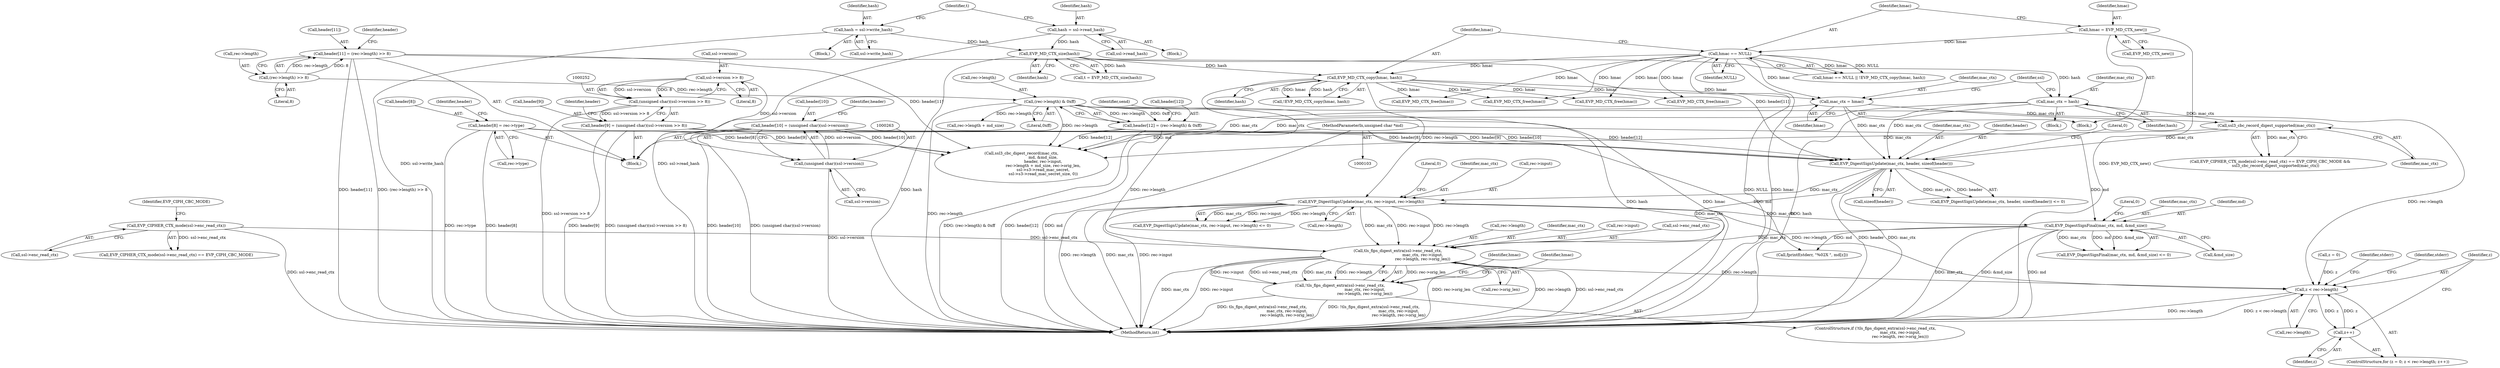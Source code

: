 digraph "0_openssl_4ad93618d26a3ea23d36ad5498ff4f59eff3a4d2_3@pointer" {
"1000386" [label="(Call,tls_fips_digest_extra(ssl->enc_read_ctx,\n                                        mac_ctx, rec->input,\n                                        rec->length, rec->orig_len))"];
"1000295" [label="(Call,EVP_CIPHER_CTX_mode(ssl->enc_read_ctx))"];
"1000363" [label="(Call,EVP_DigestSignFinal(mac_ctx, md, &md_size))"];
"1000353" [label="(Call,EVP_DigestSignUpdate(mac_ctx, rec->input, rec->length))"];
"1000345" [label="(Call,EVP_DigestSignUpdate(mac_ctx, header, sizeof(header)))"];
"1000178" [label="(Call,mac_ctx = hash)"];
"1000166" [label="(Call,EVP_MD_CTX_size(hash))"];
"1000159" [label="(Call,hash = ssl->read_hash)"];
"1000145" [label="(Call,hash = ssl->write_hash)"];
"1000300" [label="(Call,ssl3_cbc_record_digest_supported(mac_ctx))"];
"1000198" [label="(Call,mac_ctx = hmac)"];
"1000188" [label="(Call,hmac == NULL)"];
"1000183" [label="(Call,hmac = EVP_MD_CTX_new())"];
"1000192" [label="(Call,EVP_MD_CTX_copy(hmac, hash))"];
"1000267" [label="(Call,header[11] = (rec->length) >> 8)"];
"1000271" [label="(Call,(rec->length) >> 8)"];
"1000276" [label="(Call,header[12] = (rec->length) & 0xff)"];
"1000280" [label="(Call,(rec->length) & 0xff)"];
"1000240" [label="(Call,header[8] = rec->type)"];
"1000258" [label="(Call,header[10] = (unsigned char)(ssl->version))"];
"1000262" [label="(Call,(unsigned char)(ssl->version))"];
"1000253" [label="(Call,ssl->version >> 8)"];
"1000247" [label="(Call,header[9] = (unsigned char)(ssl->version >> 8))"];
"1000251" [label="(Call,(unsigned char)(ssl->version >> 8))"];
"1000106" [label="(MethodParameterIn,unsigned char *md)"];
"1000385" [label="(Call,!tls_fips_digest_extra(ssl->enc_read_ctx,\n                                        mac_ctx, rec->input,\n                                        rec->length, rec->orig_len))"];
"1000440" [label="(Call,z < rec->length)"];
"1000445" [label="(Call,z++)"];
"1000108" [label="(Block,)"];
"1000249" [label="(Identifier,header)"];
"1000365" [label="(Identifier,md)"];
"1000189" [label="(Identifier,hmac)"];
"1000391" [label="(Call,rec->input)"];
"1000401" [label="(Call,EVP_MD_CTX_free(hmac))"];
"1000199" [label="(Identifier,mac_ctx)"];
"1000288" [label="(Identifier,send)"];
"1000295" [label="(Call,EVP_CIPHER_CTX_mode(ssl->enc_read_ctx))"];
"1000402" [label="(Identifier,hmac)"];
"1000180" [label="(Identifier,hash)"];
"1000506" [label="(MethodReturn,int)"];
"1000293" [label="(Call,EVP_CIPHER_CTX_mode(ssl->enc_read_ctx) == EVP_CIPH_CBC_MODE &&\n         ssl3_cbc_record_digest_supported(mac_ctx))"];
"1000362" [label="(Call,EVP_DigestSignFinal(mac_ctx, md, &md_size) <= 0)"];
"1000363" [label="(Call,EVP_DigestSignFinal(mac_ctx, md, &md_size))"];
"1000191" [label="(Call,!EVP_MD_CTX_copy(hmac, hash))"];
"1000254" [label="(Call,ssl->version)"];
"1000495" [label="(Call,fprintf(stderr, \"%02X \", md[z]))"];
"1000137" [label="(Block,)"];
"1000187" [label="(Call,hmac == NULL || !EVP_MD_CTX_copy(hmac, hash))"];
"1000345" [label="(Call,EVP_DigestSignUpdate(mac_ctx, header, sizeof(header)))"];
"1000352" [label="(Call,EVP_DigestSignUpdate(mac_ctx, rec->input, rec->length) <= 0)"];
"1000161" [label="(Call,ssl->read_hash)"];
"1000271" [label="(Call,(rec->length) >> 8)"];
"1000436" [label="(ControlStructure,for (z = 0; z < rec->length; z++))"];
"1000314" [label="(Call,rec->length + md_size)"];
"1000188" [label="(Call,hmac == NULL)"];
"1000361" [label="(Literal,0)"];
"1000437" [label="(Call,z = 0)"];
"1000277" [label="(Call,header[12])"];
"1000182" [label="(Block,)"];
"1000179" [label="(Identifier,mac_ctx)"];
"1000275" [label="(Literal,8)"];
"1000354" [label="(Identifier,mac_ctx)"];
"1000253" [label="(Call,ssl->version >> 8)"];
"1000178" [label="(Call,mac_ctx = hash)"];
"1000346" [label="(Identifier,mac_ctx)"];
"1000147" [label="(Call,ssl->write_hash)"];
"1000370" [label="(Call,EVP_MD_CTX_free(hmac))"];
"1000200" [label="(Identifier,hmac)"];
"1000159" [label="(Call,hash = ssl->read_hash)"];
"1000366" [label="(Call,&md_size)"];
"1000165" [label="(Identifier,t)"];
"1000259" [label="(Call,header[10])"];
"1000353" [label="(Call,EVP_DigestSignUpdate(mac_ctx, rec->input, rec->length))"];
"1000344" [label="(Call,EVP_DigestSignUpdate(mac_ctx, header, sizeof(header)) <= 0)"];
"1000280" [label="(Call,(rec->length) & 0xff)"];
"1000164" [label="(Call,t = EVP_MD_CTX_size(hash))"];
"1000160" [label="(Identifier,hash)"];
"1000386" [label="(Call,tls_fips_digest_extra(ssl->enc_read_ctx,\n                                        mac_ctx, rec->input,\n                                        rec->length, rec->orig_len))"];
"1000448" [label="(Identifier,stderr)"];
"1000446" [label="(Identifier,z)"];
"1000268" [label="(Call,header[11])"];
"1000385" [label="(Call,!tls_fips_digest_extra(ssl->enc_read_ctx,\n                                        mac_ctx, rec->input,\n                                        rec->length, rec->orig_len))"];
"1000184" [label="(Identifier,hmac)"];
"1000368" [label="(Literal,0)"];
"1000355" [label="(Call,rec->input)"];
"1000244" [label="(Call,rec->type)"];
"1000106" [label="(MethodParameterIn,unsigned char *md)"];
"1000151" [label="(Block,)"];
"1000299" [label="(Identifier,EVP_CIPH_CBC_MODE)"];
"1000264" [label="(Call,ssl->version)"];
"1000166" [label="(Call,EVP_MD_CTX_size(hash))"];
"1000240" [label="(Call,header[8] = rec->type)"];
"1000193" [label="(Identifier,hmac)"];
"1000276" [label="(Call,header[12] = (rec->length) & 0xff)"];
"1000300" [label="(Call,ssl3_cbc_record_digest_supported(mac_ctx))"];
"1000387" [label="(Call,ssl->enc_read_ctx)"];
"1000407" [label="(Identifier,hmac)"];
"1000190" [label="(Identifier,NULL)"];
"1000257" [label="(Literal,8)"];
"1000406" [label="(Call,EVP_MD_CTX_free(hmac))"];
"1000272" [label="(Call,rec->length)"];
"1000241" [label="(Call,header[8])"];
"1000294" [label="(Call,EVP_CIPHER_CTX_mode(ssl->enc_read_ctx) == EVP_CIPH_CBC_MODE)"];
"1000335" [label="(Call,EVP_MD_CTX_free(hmac))"];
"1000198" [label="(Call,mac_ctx = hmac)"];
"1000192" [label="(Call,EVP_MD_CTX_copy(hmac, hash))"];
"1000183" [label="(Call,hmac = EVP_MD_CTX_new())"];
"1000348" [label="(Call,sizeof(header))"];
"1000442" [label="(Call,rec->length)"];
"1000364" [label="(Identifier,mac_ctx)"];
"1000185" [label="(Call,EVP_MD_CTX_new())"];
"1000203" [label="(Identifier,ssl)"];
"1000177" [label="(Block,)"];
"1000296" [label="(Call,ssl->enc_read_ctx)"];
"1000397" [label="(Call,rec->orig_len)"];
"1000248" [label="(Call,header[9])"];
"1000146" [label="(Identifier,hash)"];
"1000305" [label="(Call,ssl3_cbc_digest_record(mac_ctx,\n                                   md, &md_size,\n                                   header, rec->input,\n                                   rec->length + md_size, rec->orig_len,\n                                   ssl->s3->read_mac_secret,\n                                   ssl->s3->read_mac_secret_size, 0))"];
"1000456" [label="(Identifier,stderr)"];
"1000247" [label="(Call,header[9] = (unsigned char)(ssl->version >> 8))"];
"1000394" [label="(Call,rec->length)"];
"1000267" [label="(Call,header[11] = (rec->length) >> 8)"];
"1000145" [label="(Call,hash = ssl->write_hash)"];
"1000278" [label="(Identifier,header)"];
"1000347" [label="(Identifier,header)"];
"1000167" [label="(Identifier,hash)"];
"1000251" [label="(Call,(unsigned char)(ssl->version >> 8))"];
"1000194" [label="(Identifier,hash)"];
"1000284" [label="(Literal,0xff)"];
"1000440" [label="(Call,z < rec->length)"];
"1000258" [label="(Call,header[10] = (unsigned char)(ssl->version))"];
"1000260" [label="(Identifier,header)"];
"1000262" [label="(Call,(unsigned char)(ssl->version))"];
"1000301" [label="(Identifier,mac_ctx)"];
"1000441" [label="(Identifier,z)"];
"1000281" [label="(Call,rec->length)"];
"1000390" [label="(Identifier,mac_ctx)"];
"1000269" [label="(Identifier,header)"];
"1000350" [label="(Literal,0)"];
"1000358" [label="(Call,rec->length)"];
"1000445" [label="(Call,z++)"];
"1000384" [label="(ControlStructure,if (!tls_fips_digest_extra(ssl->enc_read_ctx,\n                                        mac_ctx, rec->input,\n                                        rec->length, rec->orig_len)))"];
"1000386" -> "1000385"  [label="AST: "];
"1000386" -> "1000397"  [label="CFG: "];
"1000387" -> "1000386"  [label="AST: "];
"1000390" -> "1000386"  [label="AST: "];
"1000391" -> "1000386"  [label="AST: "];
"1000394" -> "1000386"  [label="AST: "];
"1000397" -> "1000386"  [label="AST: "];
"1000385" -> "1000386"  [label="CFG: "];
"1000386" -> "1000506"  [label="DDG: rec->orig_len"];
"1000386" -> "1000506"  [label="DDG: rec->length"];
"1000386" -> "1000506"  [label="DDG: ssl->enc_read_ctx"];
"1000386" -> "1000506"  [label="DDG: mac_ctx"];
"1000386" -> "1000506"  [label="DDG: rec->input"];
"1000386" -> "1000385"  [label="DDG: rec->orig_len"];
"1000386" -> "1000385"  [label="DDG: rec->input"];
"1000386" -> "1000385"  [label="DDG: ssl->enc_read_ctx"];
"1000386" -> "1000385"  [label="DDG: mac_ctx"];
"1000386" -> "1000385"  [label="DDG: rec->length"];
"1000295" -> "1000386"  [label="DDG: ssl->enc_read_ctx"];
"1000363" -> "1000386"  [label="DDG: mac_ctx"];
"1000353" -> "1000386"  [label="DDG: mac_ctx"];
"1000353" -> "1000386"  [label="DDG: rec->input"];
"1000353" -> "1000386"  [label="DDG: rec->length"];
"1000345" -> "1000386"  [label="DDG: mac_ctx"];
"1000280" -> "1000386"  [label="DDG: rec->length"];
"1000386" -> "1000440"  [label="DDG: rec->length"];
"1000295" -> "1000294"  [label="AST: "];
"1000295" -> "1000296"  [label="CFG: "];
"1000296" -> "1000295"  [label="AST: "];
"1000299" -> "1000295"  [label="CFG: "];
"1000295" -> "1000506"  [label="DDG: ssl->enc_read_ctx"];
"1000295" -> "1000294"  [label="DDG: ssl->enc_read_ctx"];
"1000363" -> "1000362"  [label="AST: "];
"1000363" -> "1000366"  [label="CFG: "];
"1000364" -> "1000363"  [label="AST: "];
"1000365" -> "1000363"  [label="AST: "];
"1000366" -> "1000363"  [label="AST: "];
"1000368" -> "1000363"  [label="CFG: "];
"1000363" -> "1000506"  [label="DDG: md"];
"1000363" -> "1000506"  [label="DDG: mac_ctx"];
"1000363" -> "1000506"  [label="DDG: &md_size"];
"1000363" -> "1000362"  [label="DDG: mac_ctx"];
"1000363" -> "1000362"  [label="DDG: md"];
"1000363" -> "1000362"  [label="DDG: &md_size"];
"1000353" -> "1000363"  [label="DDG: mac_ctx"];
"1000106" -> "1000363"  [label="DDG: md"];
"1000363" -> "1000495"  [label="DDG: md"];
"1000353" -> "1000352"  [label="AST: "];
"1000353" -> "1000358"  [label="CFG: "];
"1000354" -> "1000353"  [label="AST: "];
"1000355" -> "1000353"  [label="AST: "];
"1000358" -> "1000353"  [label="AST: "];
"1000361" -> "1000353"  [label="CFG: "];
"1000353" -> "1000506"  [label="DDG: rec->length"];
"1000353" -> "1000506"  [label="DDG: mac_ctx"];
"1000353" -> "1000506"  [label="DDG: rec->input"];
"1000353" -> "1000352"  [label="DDG: mac_ctx"];
"1000353" -> "1000352"  [label="DDG: rec->input"];
"1000353" -> "1000352"  [label="DDG: rec->length"];
"1000345" -> "1000353"  [label="DDG: mac_ctx"];
"1000280" -> "1000353"  [label="DDG: rec->length"];
"1000353" -> "1000440"  [label="DDG: rec->length"];
"1000345" -> "1000344"  [label="AST: "];
"1000345" -> "1000348"  [label="CFG: "];
"1000346" -> "1000345"  [label="AST: "];
"1000347" -> "1000345"  [label="AST: "];
"1000348" -> "1000345"  [label="AST: "];
"1000350" -> "1000345"  [label="CFG: "];
"1000345" -> "1000506"  [label="DDG: header"];
"1000345" -> "1000506"  [label="DDG: mac_ctx"];
"1000345" -> "1000344"  [label="DDG: mac_ctx"];
"1000345" -> "1000344"  [label="DDG: header"];
"1000178" -> "1000345"  [label="DDG: mac_ctx"];
"1000300" -> "1000345"  [label="DDG: mac_ctx"];
"1000198" -> "1000345"  [label="DDG: mac_ctx"];
"1000267" -> "1000345"  [label="DDG: header[11]"];
"1000276" -> "1000345"  [label="DDG: header[12]"];
"1000240" -> "1000345"  [label="DDG: header[8]"];
"1000258" -> "1000345"  [label="DDG: header[10]"];
"1000247" -> "1000345"  [label="DDG: header[9]"];
"1000178" -> "1000177"  [label="AST: "];
"1000178" -> "1000180"  [label="CFG: "];
"1000179" -> "1000178"  [label="AST: "];
"1000180" -> "1000178"  [label="AST: "];
"1000203" -> "1000178"  [label="CFG: "];
"1000178" -> "1000506"  [label="DDG: hash"];
"1000166" -> "1000178"  [label="DDG: hash"];
"1000178" -> "1000300"  [label="DDG: mac_ctx"];
"1000178" -> "1000305"  [label="DDG: mac_ctx"];
"1000166" -> "1000164"  [label="AST: "];
"1000166" -> "1000167"  [label="CFG: "];
"1000167" -> "1000166"  [label="AST: "];
"1000164" -> "1000166"  [label="CFG: "];
"1000166" -> "1000506"  [label="DDG: hash"];
"1000166" -> "1000164"  [label="DDG: hash"];
"1000159" -> "1000166"  [label="DDG: hash"];
"1000145" -> "1000166"  [label="DDG: hash"];
"1000166" -> "1000192"  [label="DDG: hash"];
"1000159" -> "1000151"  [label="AST: "];
"1000159" -> "1000161"  [label="CFG: "];
"1000160" -> "1000159"  [label="AST: "];
"1000161" -> "1000159"  [label="AST: "];
"1000165" -> "1000159"  [label="CFG: "];
"1000159" -> "1000506"  [label="DDG: ssl->read_hash"];
"1000145" -> "1000137"  [label="AST: "];
"1000145" -> "1000147"  [label="CFG: "];
"1000146" -> "1000145"  [label="AST: "];
"1000147" -> "1000145"  [label="AST: "];
"1000165" -> "1000145"  [label="CFG: "];
"1000145" -> "1000506"  [label="DDG: ssl->write_hash"];
"1000300" -> "1000293"  [label="AST: "];
"1000300" -> "1000301"  [label="CFG: "];
"1000301" -> "1000300"  [label="AST: "];
"1000293" -> "1000300"  [label="CFG: "];
"1000300" -> "1000293"  [label="DDG: mac_ctx"];
"1000198" -> "1000300"  [label="DDG: mac_ctx"];
"1000300" -> "1000305"  [label="DDG: mac_ctx"];
"1000198" -> "1000182"  [label="AST: "];
"1000198" -> "1000200"  [label="CFG: "];
"1000199" -> "1000198"  [label="AST: "];
"1000200" -> "1000198"  [label="AST: "];
"1000203" -> "1000198"  [label="CFG: "];
"1000188" -> "1000198"  [label="DDG: hmac"];
"1000192" -> "1000198"  [label="DDG: hmac"];
"1000198" -> "1000305"  [label="DDG: mac_ctx"];
"1000188" -> "1000187"  [label="AST: "];
"1000188" -> "1000190"  [label="CFG: "];
"1000189" -> "1000188"  [label="AST: "];
"1000190" -> "1000188"  [label="AST: "];
"1000193" -> "1000188"  [label="CFG: "];
"1000187" -> "1000188"  [label="CFG: "];
"1000188" -> "1000506"  [label="DDG: NULL"];
"1000188" -> "1000506"  [label="DDG: hmac"];
"1000188" -> "1000187"  [label="DDG: hmac"];
"1000188" -> "1000187"  [label="DDG: NULL"];
"1000183" -> "1000188"  [label="DDG: hmac"];
"1000188" -> "1000192"  [label="DDG: hmac"];
"1000188" -> "1000335"  [label="DDG: hmac"];
"1000188" -> "1000370"  [label="DDG: hmac"];
"1000188" -> "1000401"  [label="DDG: hmac"];
"1000188" -> "1000406"  [label="DDG: hmac"];
"1000183" -> "1000182"  [label="AST: "];
"1000183" -> "1000185"  [label="CFG: "];
"1000184" -> "1000183"  [label="AST: "];
"1000185" -> "1000183"  [label="AST: "];
"1000189" -> "1000183"  [label="CFG: "];
"1000183" -> "1000506"  [label="DDG: EVP_MD_CTX_new()"];
"1000192" -> "1000191"  [label="AST: "];
"1000192" -> "1000194"  [label="CFG: "];
"1000193" -> "1000192"  [label="AST: "];
"1000194" -> "1000192"  [label="AST: "];
"1000191" -> "1000192"  [label="CFG: "];
"1000192" -> "1000506"  [label="DDG: hash"];
"1000192" -> "1000506"  [label="DDG: hmac"];
"1000192" -> "1000191"  [label="DDG: hmac"];
"1000192" -> "1000191"  [label="DDG: hash"];
"1000192" -> "1000335"  [label="DDG: hmac"];
"1000192" -> "1000370"  [label="DDG: hmac"];
"1000192" -> "1000401"  [label="DDG: hmac"];
"1000192" -> "1000406"  [label="DDG: hmac"];
"1000267" -> "1000108"  [label="AST: "];
"1000267" -> "1000271"  [label="CFG: "];
"1000268" -> "1000267"  [label="AST: "];
"1000271" -> "1000267"  [label="AST: "];
"1000278" -> "1000267"  [label="CFG: "];
"1000267" -> "1000506"  [label="DDG: header[11]"];
"1000267" -> "1000506"  [label="DDG: (rec->length) >> 8"];
"1000271" -> "1000267"  [label="DDG: rec->length"];
"1000271" -> "1000267"  [label="DDG: 8"];
"1000267" -> "1000305"  [label="DDG: header[11]"];
"1000271" -> "1000275"  [label="CFG: "];
"1000272" -> "1000271"  [label="AST: "];
"1000275" -> "1000271"  [label="AST: "];
"1000271" -> "1000280"  [label="DDG: rec->length"];
"1000276" -> "1000108"  [label="AST: "];
"1000276" -> "1000280"  [label="CFG: "];
"1000277" -> "1000276"  [label="AST: "];
"1000280" -> "1000276"  [label="AST: "];
"1000288" -> "1000276"  [label="CFG: "];
"1000276" -> "1000506"  [label="DDG: (rec->length) & 0xff"];
"1000276" -> "1000506"  [label="DDG: header[12]"];
"1000280" -> "1000276"  [label="DDG: rec->length"];
"1000280" -> "1000276"  [label="DDG: 0xff"];
"1000276" -> "1000305"  [label="DDG: header[12]"];
"1000280" -> "1000284"  [label="CFG: "];
"1000281" -> "1000280"  [label="AST: "];
"1000284" -> "1000280"  [label="AST: "];
"1000280" -> "1000506"  [label="DDG: rec->length"];
"1000280" -> "1000305"  [label="DDG: rec->length"];
"1000280" -> "1000314"  [label="DDG: rec->length"];
"1000280" -> "1000440"  [label="DDG: rec->length"];
"1000240" -> "1000108"  [label="AST: "];
"1000240" -> "1000244"  [label="CFG: "];
"1000241" -> "1000240"  [label="AST: "];
"1000244" -> "1000240"  [label="AST: "];
"1000249" -> "1000240"  [label="CFG: "];
"1000240" -> "1000506"  [label="DDG: rec->type"];
"1000240" -> "1000506"  [label="DDG: header[8]"];
"1000240" -> "1000305"  [label="DDG: header[8]"];
"1000258" -> "1000108"  [label="AST: "];
"1000258" -> "1000262"  [label="CFG: "];
"1000259" -> "1000258"  [label="AST: "];
"1000262" -> "1000258"  [label="AST: "];
"1000269" -> "1000258"  [label="CFG: "];
"1000258" -> "1000506"  [label="DDG: header[10]"];
"1000258" -> "1000506"  [label="DDG: (unsigned char)(ssl->version)"];
"1000262" -> "1000258"  [label="DDG: ssl->version"];
"1000258" -> "1000305"  [label="DDG: header[10]"];
"1000262" -> "1000264"  [label="CFG: "];
"1000263" -> "1000262"  [label="AST: "];
"1000264" -> "1000262"  [label="AST: "];
"1000262" -> "1000506"  [label="DDG: ssl->version"];
"1000253" -> "1000262"  [label="DDG: ssl->version"];
"1000253" -> "1000251"  [label="AST: "];
"1000253" -> "1000257"  [label="CFG: "];
"1000254" -> "1000253"  [label="AST: "];
"1000257" -> "1000253"  [label="AST: "];
"1000251" -> "1000253"  [label="CFG: "];
"1000253" -> "1000251"  [label="DDG: ssl->version"];
"1000253" -> "1000251"  [label="DDG: 8"];
"1000247" -> "1000108"  [label="AST: "];
"1000247" -> "1000251"  [label="CFG: "];
"1000248" -> "1000247"  [label="AST: "];
"1000251" -> "1000247"  [label="AST: "];
"1000260" -> "1000247"  [label="CFG: "];
"1000247" -> "1000506"  [label="DDG: header[9]"];
"1000247" -> "1000506"  [label="DDG: (unsigned char)(ssl->version >> 8)"];
"1000251" -> "1000247"  [label="DDG: ssl->version >> 8"];
"1000247" -> "1000305"  [label="DDG: header[9]"];
"1000252" -> "1000251"  [label="AST: "];
"1000251" -> "1000506"  [label="DDG: ssl->version >> 8"];
"1000106" -> "1000103"  [label="AST: "];
"1000106" -> "1000506"  [label="DDG: md"];
"1000106" -> "1000305"  [label="DDG: md"];
"1000106" -> "1000495"  [label="DDG: md"];
"1000385" -> "1000384"  [label="AST: "];
"1000402" -> "1000385"  [label="CFG: "];
"1000407" -> "1000385"  [label="CFG: "];
"1000385" -> "1000506"  [label="DDG: tls_fips_digest_extra(ssl->enc_read_ctx,\n                                        mac_ctx, rec->input,\n                                        rec->length, rec->orig_len)"];
"1000385" -> "1000506"  [label="DDG: !tls_fips_digest_extra(ssl->enc_read_ctx,\n                                        mac_ctx, rec->input,\n                                        rec->length, rec->orig_len)"];
"1000440" -> "1000436"  [label="AST: "];
"1000440" -> "1000442"  [label="CFG: "];
"1000441" -> "1000440"  [label="AST: "];
"1000442" -> "1000440"  [label="AST: "];
"1000448" -> "1000440"  [label="CFG: "];
"1000456" -> "1000440"  [label="CFG: "];
"1000440" -> "1000506"  [label="DDG: rec->length"];
"1000440" -> "1000506"  [label="DDG: z < rec->length"];
"1000437" -> "1000440"  [label="DDG: z"];
"1000445" -> "1000440"  [label="DDG: z"];
"1000440" -> "1000445"  [label="DDG: z"];
"1000445" -> "1000436"  [label="AST: "];
"1000445" -> "1000446"  [label="CFG: "];
"1000446" -> "1000445"  [label="AST: "];
"1000441" -> "1000445"  [label="CFG: "];
}

